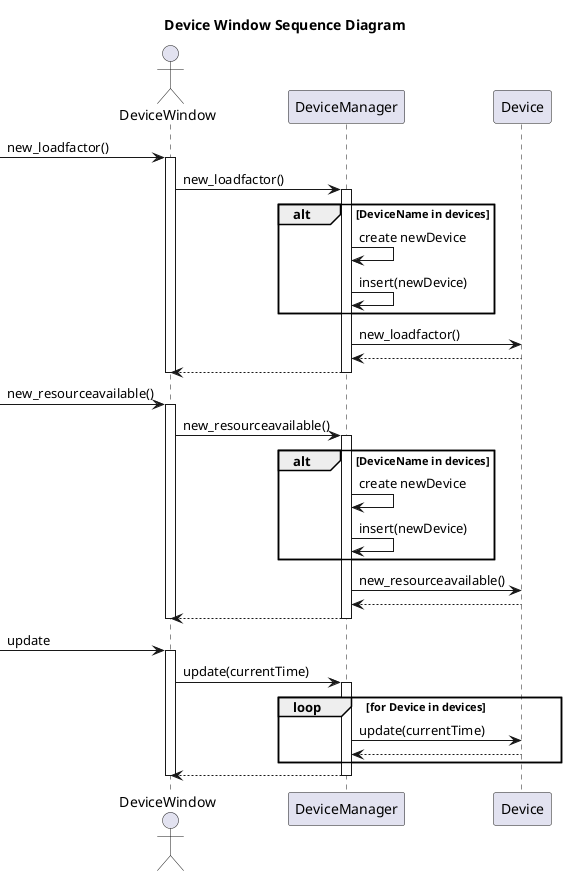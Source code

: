 @startuml
title "Device Window Sequence Diagram"
actor DeviceWindow
participant DeviceManager
participant Device

-> DeviceWindow: new_loadfactor()
activate DeviceWindow
DeviceWindow -> DeviceManager: new_loadfactor()
activate DeviceManager
alt DeviceName in devices
    DeviceManager -> DeviceManager: create newDevice
    DeviceManager -> DeviceManager: insert(newDevice)
end
DeviceManager -> Device: new_loadfactor() 
Device --> DeviceManager
DeviceManager --> DeviceWindow
deactivate DeviceManager
deactivate DeviceWindow

-> DeviceWindow: new_resourceavailable()
activate DeviceWindow
DeviceWindow -> DeviceManager: new_resourceavailable()
activate DeviceManager
alt DeviceName in devices
    DeviceManager -> DeviceManager: create newDevice
    DeviceManager -> DeviceManager: insert(newDevice)
end
DeviceManager -> Device: new_resourceavailable() 
Device --> DeviceManager
DeviceManager --> DeviceWindow
deactivate DeviceManager
deactivate DeviceWindow

-> DeviceWindow: update
activate DeviceWindow
DeviceWindow -> DeviceManager: update(currentTime)
activate DeviceManager
loop for Device in devices
DeviceManager -> Device: update(currentTime)
Device --> DeviceManager
end 
DeviceManager --> DeviceWindow
deactivate DeviceManager
deactivate DeviceWindow
@enduml